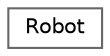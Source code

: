 digraph "Graphical Class Hierarchy"
{
 // LATEX_PDF_SIZE
  bgcolor="transparent";
  edge [fontname=Helvetica,fontsize=10,labelfontname=Helvetica,labelfontsize=10];
  node [fontname=Helvetica,fontsize=10,shape=box,height=0.2,width=0.4];
  rankdir="LR";
  Node0 [id="Node000000",label="Robot",height=0.2,width=0.4,color="grey40", fillcolor="white", style="filled",URL="$class_robot.html",tooltip="The Robot class represents the robot and manages its state and position."];
}
